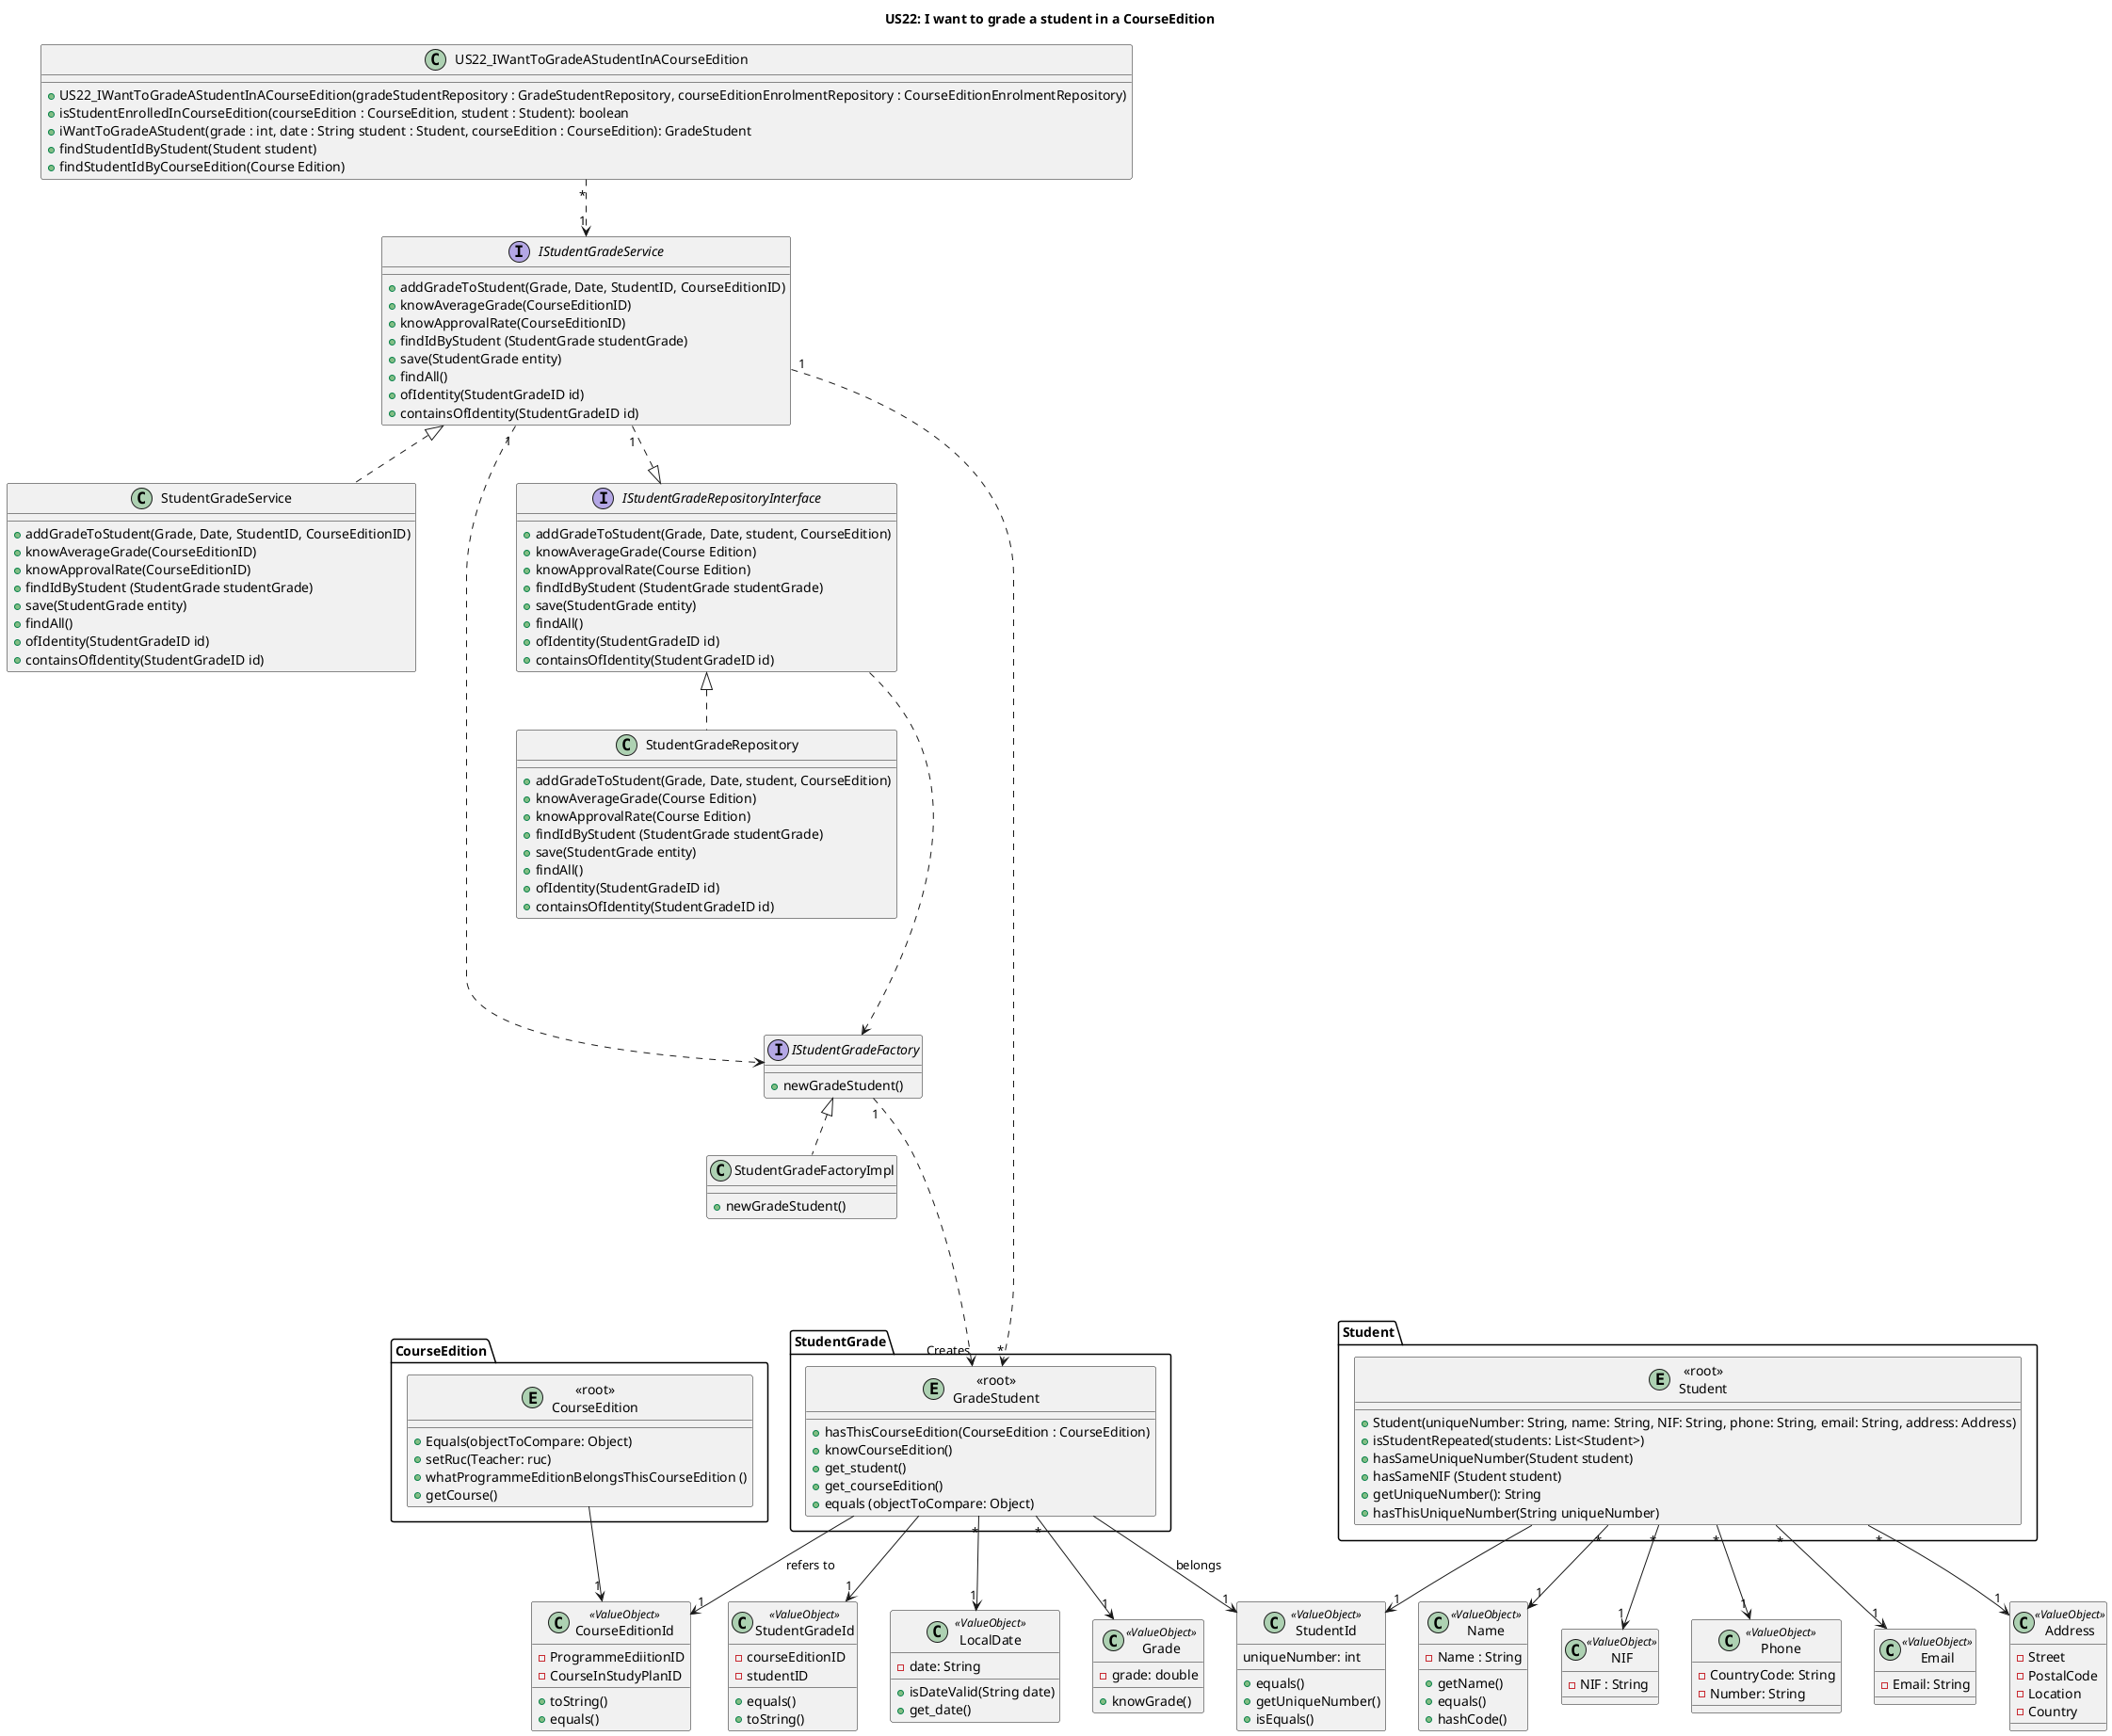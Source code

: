 @startuml
title US22: I want to grade a student in a CourseEdition
'left to right direction

class US22_IWantToGradeAStudentInACourseEdition {
    +US22_IWantToGradeAStudentInACourseEdition(gradeStudentRepository : GradeStudentRepository, courseEditionEnrolmentRepository : CourseEditionEnrolmentRepository)
    +isStudentEnrolledInCourseEdition(courseEdition : CourseEdition, student : Student): boolean
    +iWantToGradeAStudent(grade : int, date : String student : Student, courseEdition : CourseEdition): GradeStudent
    +findStudentIdByStudent(Student student)
    +findStudentIdByCourseEdition(Course Edition)
}

interface IStudentGradeService {
        +addGradeToStudent(Grade, Date, StudentID, CourseEditionID)
        +knowAverageGrade(CourseEditionID)
        +knowApprovalRate(CourseEditionID)
        +findIdByStudent (StudentGrade studentGrade)
        +save(StudentGrade entity)
        +findAll()
        +ofIdentity(StudentGradeID id)
        +containsOfIdentity(StudentGradeID id)
}

class StudentGradeService {
        +addGradeToStudent(Grade, Date, StudentID, CourseEditionID)
        +knowAverageGrade(CourseEditionID)
        +knowApprovalRate(CourseEditionID)
        +findIdByStudent (StudentGrade studentGrade)
        +save(StudentGrade entity)
        +findAll()
        +ofIdentity(StudentGradeID id)
        +containsOfIdentity(StudentGradeID id)
}

/'
class CourseEditionEnrolmentRepository {
    +CourseEditionEnrolmentRepository (courseEditionEnrolmentFactory: CourseEditionEnrolmentFactory, courseEditionEnrolmentListFactory: CourseEditionEnrolmentListFactory)
    +enrolStudentInACourseEdition (student: Student, courseEdition: CourseEdition): boolean
    +isStudentEnrolledInCourseEdition (student: Student, courseEdition: CourseEdition): boolean
    +findByStudentAndEdition (student: Student, courseEdition: CourseEdition): CourseEditionEnrolment
    +numberOfStudentsEnrolledInCourseEdition (CourseEdition : CourseEdition): int
    +removeEnrolment (student : Student): boolean
    +enrolStudentInProgrammeCourseEdition(student : Student, List<CourseEdition> courseEdition)
}

interface ICourseEditionEnrolmentRepository {
    +CourseEditionEnrolmentRepository (courseEditionEnrolmentFactory: CourseEditionEnrolmentFactory, courseEditionEnrolmentListFactory: CourseEditionEnrolmentListFactory)
    +enrolStudentInACourseEdition (student: Student, courseEdition: CourseEdition): boolean
    +isStudentEnrolledInCourseEdition (student: Student, courseEdition: CourseEdition): boolean
    +findByStudentAndEdition (student: Student, courseEdition: CourseEdition): CourseEditionEnrolment
    +numberOfStudentsEnrolledInCourseEdition (CourseEdition : CourseEdition): int
    +removeEnrolment (student : Student): boolean
    +enrolStudentInProgrammeCourseEdition(student : Student, List<CourseEdition> courseEdition)
}


 class CourseEditionEnrolmentId <<ValueObject>> {
-StudentID
-CourseEditionID
+equals()
+hashCode()
+toString()
        }

package "CourseEditionEnrolment" {
entity "<<root>>\nCourseEditionEnrolment"  {
         +CourseEditionEnrolment(student:Student, courseEdition: CourseEdition)
         +equals (obj: Object): boolean
         +knowStudent(): Student
         +knowCourseEdition(): CourseEdition
         +deactivateEnrollment()

    }
    }
    '/


package "StudentGrade" {
entity "<<root>>\nGradeStudent"  {
    +hasThisCourseEdition(CourseEdition : CourseEdition)
    +knowCourseEdition()
    +get_student()
    +get_courseEdition()
    +equals (objectToCompare: Object)

    }

}
class Grade <<ValueObject>> {
        -grade: double
        +knowGrade()
    }
    class LocalDate <<ValueObject>> {
            -date: String
            +isDateValid(String date)
            +get_date()
        }

 class StudentGradeId <<ValueObject>> {
    -courseEditionID
    -studentID
    +equals()
    +toString()
        }

class StudentGradeRepository {
    +addGradeToStudent(Grade, Date, student, CourseEdition)
    +knowAverageGrade(Course Edition)
    +knowApprovalRate(Course Edition)
    +findIdByStudent (StudentGrade studentGrade)
    +save(StudentGrade entity)
    +findAll()
    +ofIdentity(StudentGradeID id)
    +containsOfIdentity(StudentGradeID id)
}

interface IStudentGradeRepositoryInterface {
   +addGradeToStudent(Grade, Date, student, CourseEdition)
   +knowAverageGrade(Course Edition)
   +knowApprovalRate(Course Edition)
   +findIdByStudent (StudentGrade studentGrade)
       +save(StudentGrade entity)
       +findAll()
       +ofIdentity(StudentGradeID id)
       +containsOfIdentity(StudentGradeID id)
}

interface IStudentGradeFactory {
    +newGradeStudent()
}


class StudentGradeFactoryImpl {
    +newGradeStudent()
}



class StudentId <<ValueObject>> {
uniqueNumber: int
+equals()
+getUniqueNumber()
+isEquals()
            }

package "Student" {
entity "<<root>>\nStudent"  {
        +Student(uniqueNumber: String, name: String, NIF: String, phone: String, email: String, address: Address)
         +isStudentRepeated(students: List<Student>)
         +hasSameUniqueNumber(Student student)
         +hasSameNIF (Student student)
         +getUniqueNumber(): String
         +hasThisUniqueNumber(String uniqueNumber)

    }

    }
    class Name <<ValueObject>> {
                    -Name : String
                    +getName()
                    +equals()
                    +hashCode()
                }
        class NIF <<ValueObject>> {
                     -NIF : String
                }
        class Phone <<ValueObject>> {
                         -CountryCode: String
                         -Number: String
                    }
        class Email <<ValueObject>> {
                         -Email: String
                        }
         class Address <<ValueObject>> {
                         -Street
                         -PostalCode
                         -Location
                         -Country
                            }
class CourseEditionId <<ValueObject>> {
-ProgrammeEdiitionID
-CourseInStudyPlanID
+toString()
+equals()
            }


package "CourseEdition" {
entity "<<root>>\nCourseEdition"  {
        +Equals(objectToCompare: Object)
      +setRuc(Teacher: ruc)
      +whatProgrammeEditionBelongsThisCourseEdition ()
      +getCourse()

    }
    }


"<<root>>\nStudent" "*" --> "1" Name
"<<root>>\nStudent" "*" --> "1" NIF
"<<root>>\nStudent" "*" --> "1" Email
"<<root>>\nStudent" "*" --> "1" Phone
"<<root>>\nStudent" "*" --> "1" Address
"<<root>>\nGradeStudent" "*" --> "1" Grade
"<<root>>\nGradeStudent" "*" --> "1" LocalDate
"<<root>>\nGradeStudent" --> "1" StudentId: belongs
"<<root>>\nGradeStudent" --> "1" CourseEditionId : refers to
IStudentGradeService "1" ....> IStudentGradeFactory
IStudentGradeFactory "1" ....> "Creates" "<<root>>\nGradeStudent"
IStudentGradeFactory  <|..  StudentGradeFactoryImpl


/' CourseEditionEnrolmentRepository ..|> ICourseEditionEnrolmentRepository
/' ICourseEditionEnrolmentRepository "1" --> "*" CourseEditionEnrolmentId
"<<root>>\nCourseEditionEnrolment" "*" --> "1" StudentId
"<<root>>\nCourseEditionEnrolment" --> "1" CourseEditionEnrolmentId
US22_IWantToGradeAStudentInACourseEdition "1" ..left..> "1    " ICourseEditionEnrolmentRepository
"<<root>>\nCourseEditionEnrolment" "*" -up-> "1" CourseEditionId
 "<<root>>\nCourseEditionEnrolment" --> "1" LocalDate '/
"<<root>>\nGradeStudent" --> "1" StudentGradeId
"<<root>>\nCourseEdition" --> "1" CourseEditionId
"<<root>>\nStudent" --> "1" StudentId
IStudentGradeService <|..StudentGradeService
IStudentGradeRepositoryInterface <|..StudentGradeRepository
IStudentGradeRepositoryInterface ....> IStudentGradeFactory



IStudentGradeService "1" ....> "*" "<<root>>\nGradeStudent"




IStudentGradeService "1" ..|> IStudentGradeRepositoryInterface
US22_IWantToGradeAStudentInACourseEdition "*" ..> "1" IStudentGradeService

@enduml